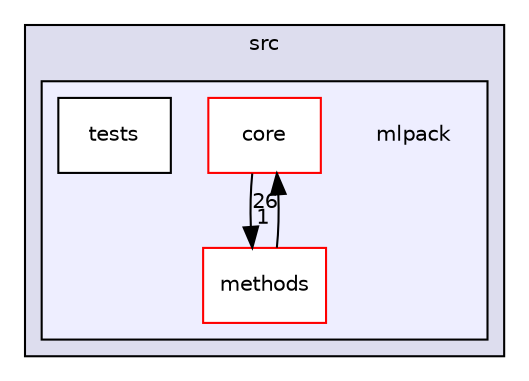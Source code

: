 digraph "src/mlpack" {
  compound=true
  node [ fontsize="10", fontname="Helvetica"];
  edge [ labelfontsize="10", labelfontname="Helvetica"];
  subgraph clusterdir_e0356a8e7b6cb1c36e1d7e67a04dd578 {
    graph [ bgcolor="#ddddee", pencolor="black", label="src" fontname="Helvetica", fontsize="10", URL="dir_e0356a8e7b6cb1c36e1d7e67a04dd578.html"]
  subgraph clusterdir_6eb49727f7e0b689ddabdbdfc4e541ff {
    graph [ bgcolor="#eeeeff", pencolor="black", label="" URL="dir_6eb49727f7e0b689ddabdbdfc4e541ff.html"];
    dir_6eb49727f7e0b689ddabdbdfc4e541ff [shape=plaintext label="mlpack"];
    dir_4fe3ec57c84c6ad35450b5bbf87898f0 [shape=box label="core" color="red" fillcolor="white" style="filled" URL="dir_4fe3ec57c84c6ad35450b5bbf87898f0.html"];
    dir_2217eda3f3f128182276a15ca80cc98e [shape=box label="methods" color="red" fillcolor="white" style="filled" URL="dir_2217eda3f3f128182276a15ca80cc98e.html"];
    dir_095252027090b88afb57ccc936f5199d [shape=box label="tests" color="black" fillcolor="white" style="filled" URL="dir_095252027090b88afb57ccc936f5199d.html"];
  }
  }
  dir_2217eda3f3f128182276a15ca80cc98e->dir_4fe3ec57c84c6ad35450b5bbf87898f0 [headlabel="26", labeldistance=1.5 headhref="dir_000021_000004.html"];
  dir_4fe3ec57c84c6ad35450b5bbf87898f0->dir_2217eda3f3f128182276a15ca80cc98e [headlabel="1", labeldistance=1.5 headhref="dir_000004_000021.html"];
}
